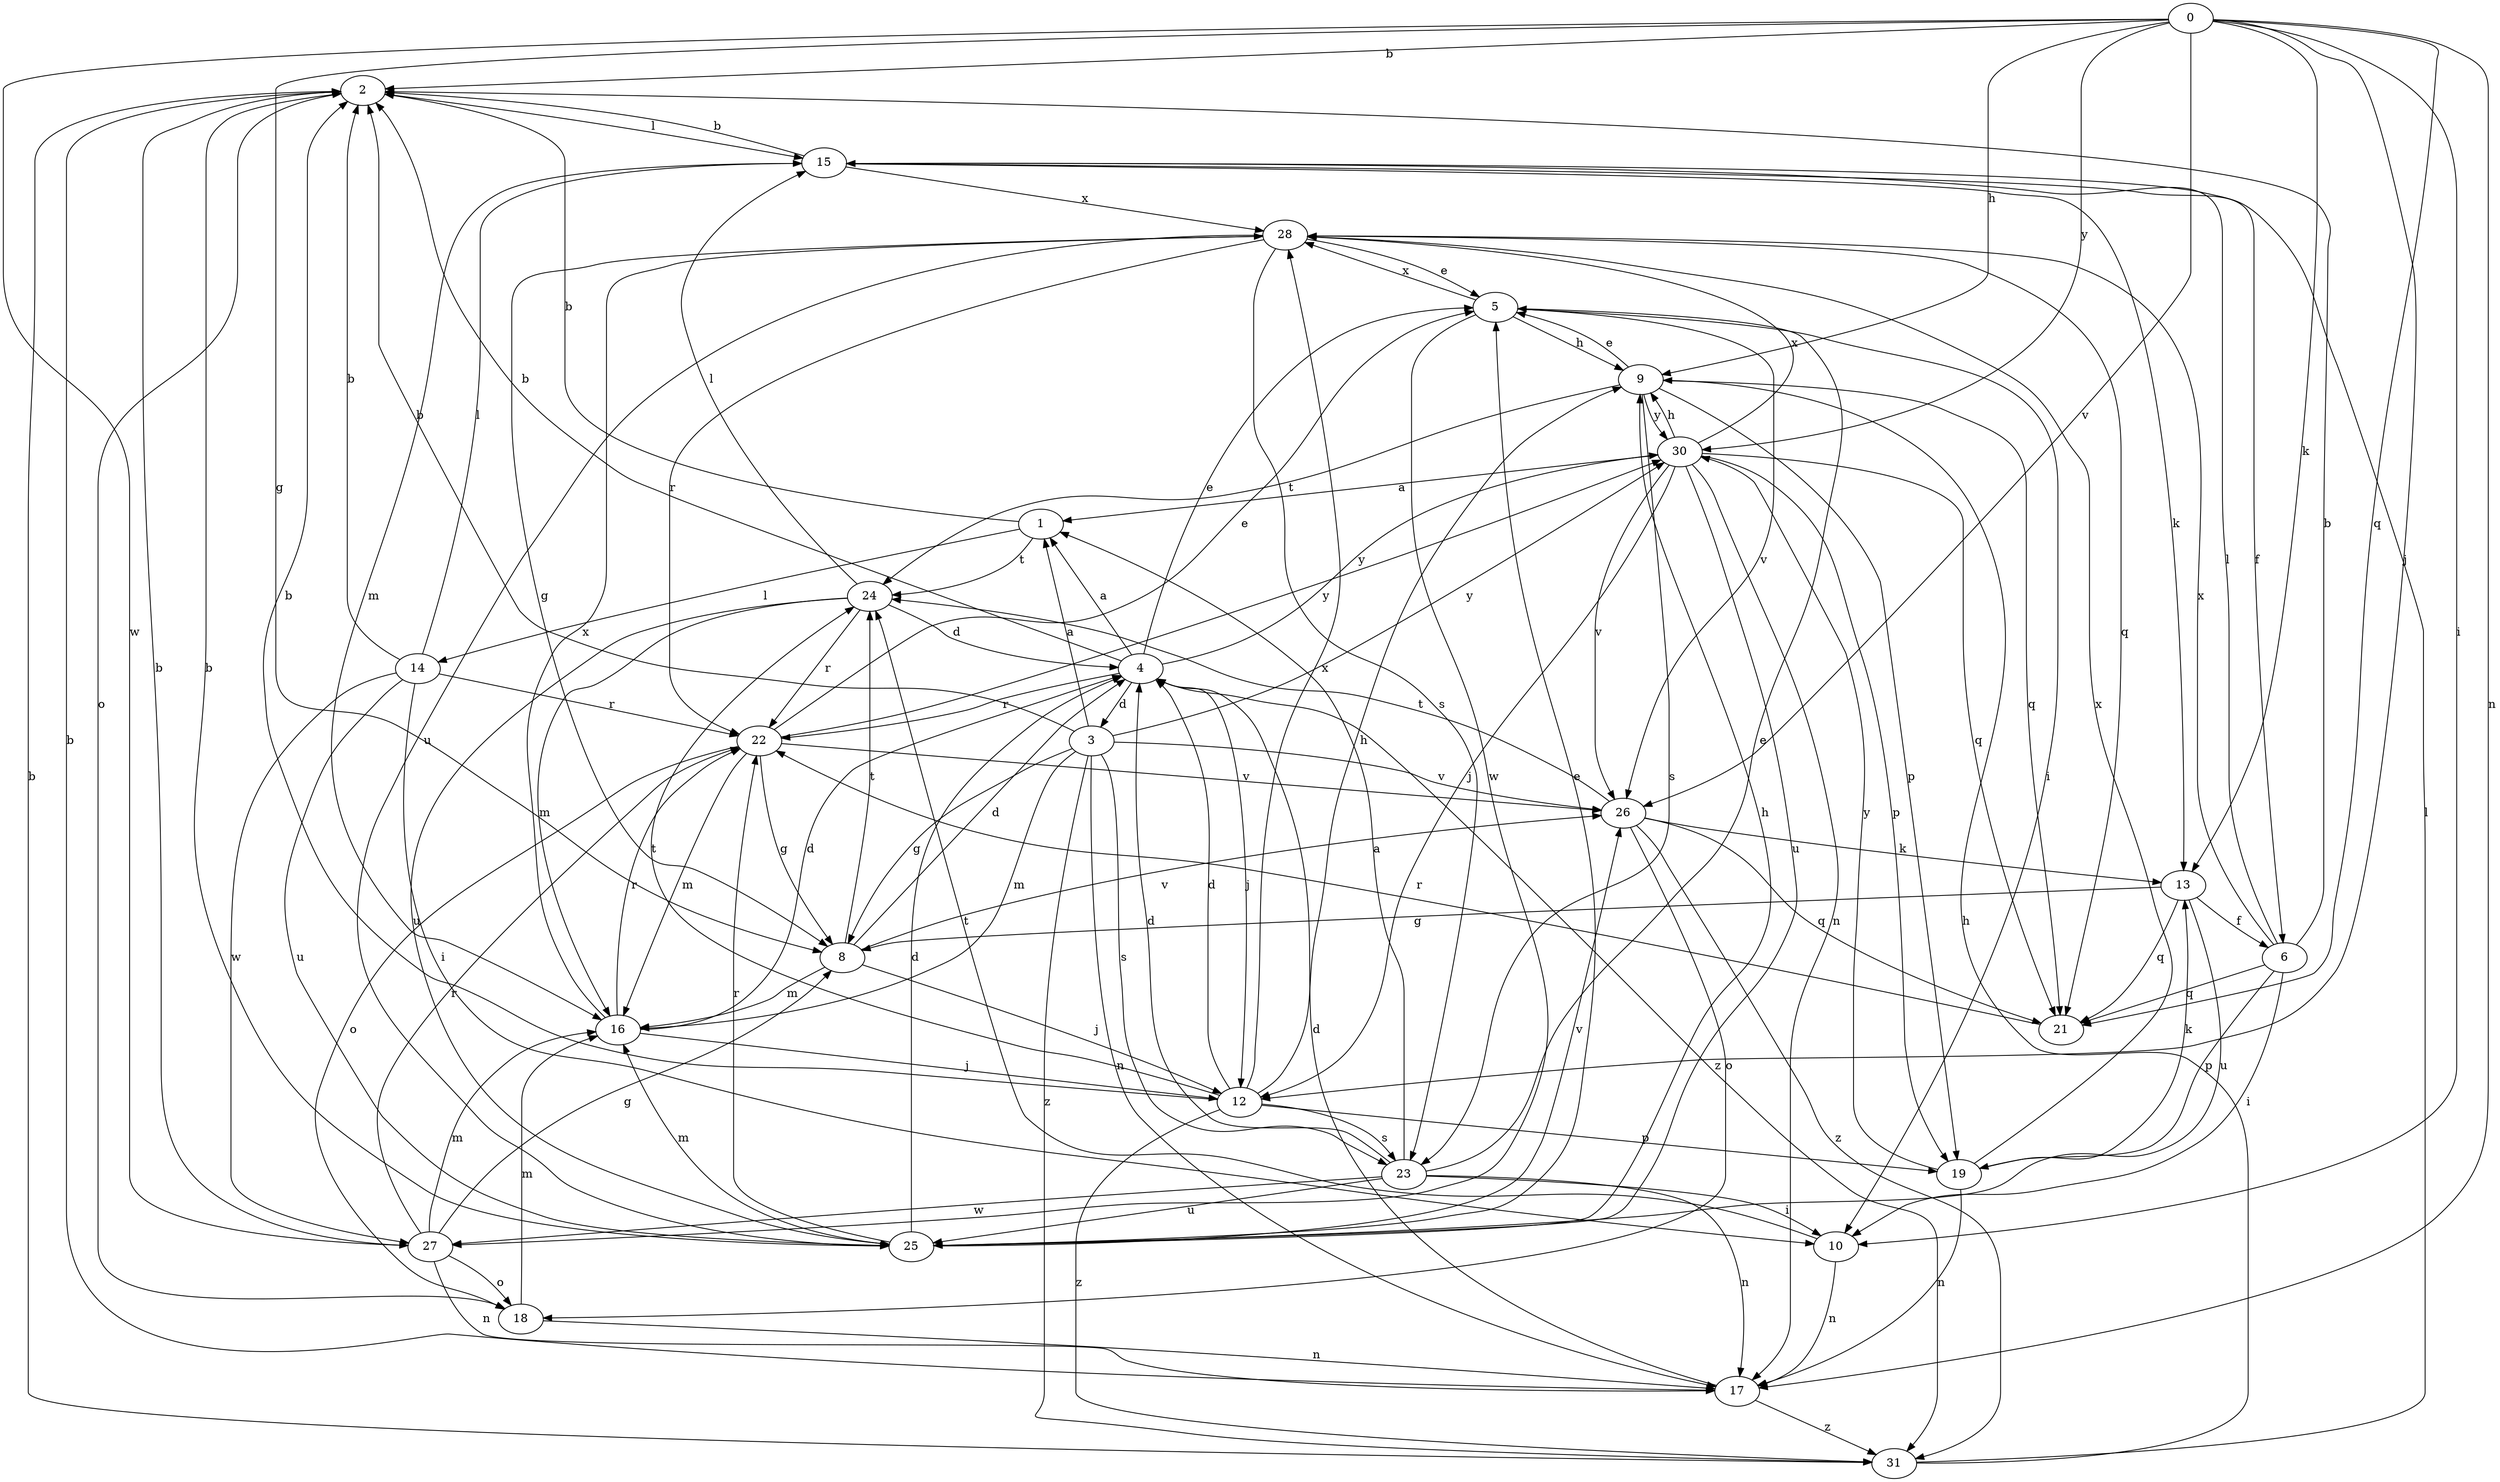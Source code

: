 strict digraph  {
0;
1;
2;
3;
4;
5;
6;
8;
9;
10;
12;
13;
14;
15;
16;
17;
18;
19;
21;
22;
23;
24;
25;
26;
27;
28;
30;
31;
0 -> 2  [label=b];
0 -> 8  [label=g];
0 -> 9  [label=h];
0 -> 10  [label=i];
0 -> 12  [label=j];
0 -> 13  [label=k];
0 -> 17  [label=n];
0 -> 21  [label=q];
0 -> 26  [label=v];
0 -> 27  [label=w];
0 -> 30  [label=y];
1 -> 2  [label=b];
1 -> 14  [label=l];
1 -> 24  [label=t];
2 -> 15  [label=l];
2 -> 18  [label=o];
3 -> 1  [label=a];
3 -> 2  [label=b];
3 -> 8  [label=g];
3 -> 16  [label=m];
3 -> 17  [label=n];
3 -> 23  [label=s];
3 -> 26  [label=v];
3 -> 30  [label=y];
3 -> 31  [label=z];
4 -> 1  [label=a];
4 -> 2  [label=b];
4 -> 3  [label=d];
4 -> 5  [label=e];
4 -> 12  [label=j];
4 -> 22  [label=r];
4 -> 30  [label=y];
4 -> 31  [label=z];
5 -> 9  [label=h];
5 -> 10  [label=i];
5 -> 26  [label=v];
5 -> 27  [label=w];
5 -> 28  [label=x];
6 -> 2  [label=b];
6 -> 10  [label=i];
6 -> 15  [label=l];
6 -> 19  [label=p];
6 -> 21  [label=q];
6 -> 28  [label=x];
8 -> 4  [label=d];
8 -> 12  [label=j];
8 -> 16  [label=m];
8 -> 24  [label=t];
8 -> 26  [label=v];
9 -> 5  [label=e];
9 -> 19  [label=p];
9 -> 21  [label=q];
9 -> 23  [label=s];
9 -> 24  [label=t];
9 -> 30  [label=y];
10 -> 17  [label=n];
10 -> 24  [label=t];
12 -> 2  [label=b];
12 -> 4  [label=d];
12 -> 9  [label=h];
12 -> 19  [label=p];
12 -> 23  [label=s];
12 -> 24  [label=t];
12 -> 28  [label=x];
12 -> 31  [label=z];
13 -> 6  [label=f];
13 -> 8  [label=g];
13 -> 21  [label=q];
13 -> 25  [label=u];
14 -> 2  [label=b];
14 -> 10  [label=i];
14 -> 15  [label=l];
14 -> 22  [label=r];
14 -> 25  [label=u];
14 -> 27  [label=w];
15 -> 2  [label=b];
15 -> 6  [label=f];
15 -> 13  [label=k];
15 -> 16  [label=m];
15 -> 28  [label=x];
16 -> 4  [label=d];
16 -> 12  [label=j];
16 -> 22  [label=r];
16 -> 28  [label=x];
17 -> 2  [label=b];
17 -> 4  [label=d];
17 -> 31  [label=z];
18 -> 16  [label=m];
18 -> 17  [label=n];
19 -> 13  [label=k];
19 -> 17  [label=n];
19 -> 28  [label=x];
19 -> 30  [label=y];
21 -> 22  [label=r];
22 -> 5  [label=e];
22 -> 8  [label=g];
22 -> 16  [label=m];
22 -> 18  [label=o];
22 -> 26  [label=v];
22 -> 30  [label=y];
23 -> 1  [label=a];
23 -> 4  [label=d];
23 -> 5  [label=e];
23 -> 10  [label=i];
23 -> 17  [label=n];
23 -> 25  [label=u];
23 -> 27  [label=w];
24 -> 4  [label=d];
24 -> 15  [label=l];
24 -> 16  [label=m];
24 -> 22  [label=r];
24 -> 25  [label=u];
25 -> 2  [label=b];
25 -> 4  [label=d];
25 -> 5  [label=e];
25 -> 9  [label=h];
25 -> 16  [label=m];
25 -> 22  [label=r];
25 -> 26  [label=v];
26 -> 13  [label=k];
26 -> 18  [label=o];
26 -> 21  [label=q];
26 -> 24  [label=t];
26 -> 31  [label=z];
27 -> 2  [label=b];
27 -> 8  [label=g];
27 -> 16  [label=m];
27 -> 17  [label=n];
27 -> 18  [label=o];
27 -> 22  [label=r];
28 -> 5  [label=e];
28 -> 8  [label=g];
28 -> 21  [label=q];
28 -> 22  [label=r];
28 -> 23  [label=s];
28 -> 25  [label=u];
30 -> 1  [label=a];
30 -> 9  [label=h];
30 -> 12  [label=j];
30 -> 17  [label=n];
30 -> 19  [label=p];
30 -> 21  [label=q];
30 -> 25  [label=u];
30 -> 26  [label=v];
30 -> 28  [label=x];
31 -> 2  [label=b];
31 -> 9  [label=h];
31 -> 15  [label=l];
}
